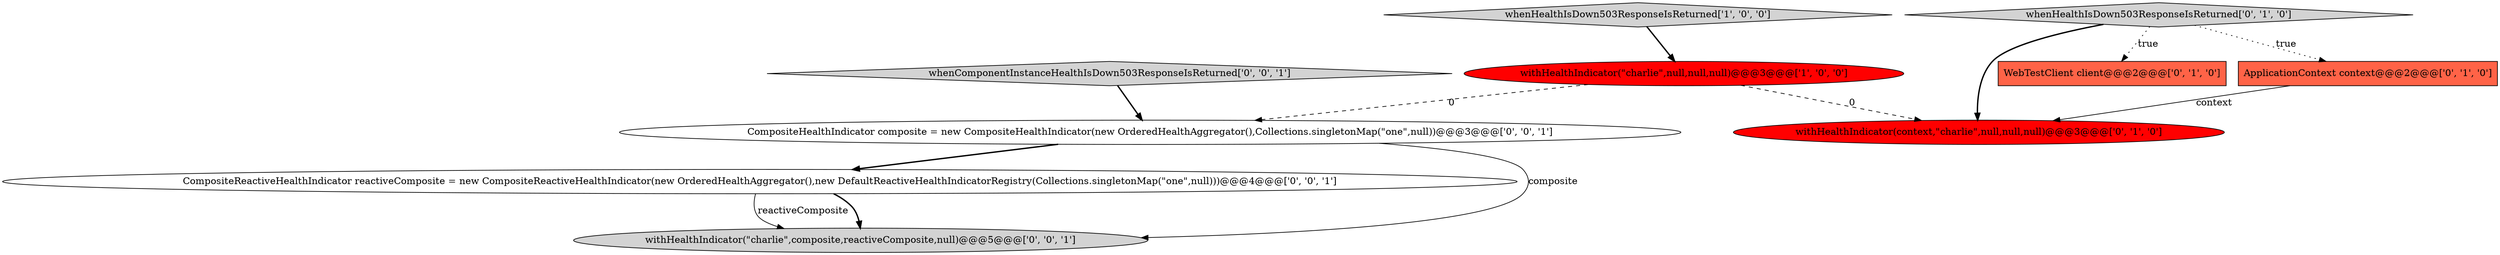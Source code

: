 digraph {
1 [style = filled, label = "withHealthIndicator(\"charlie\",null,null,null)@@@3@@@['1', '0', '0']", fillcolor = red, shape = ellipse image = "AAA1AAABBB1BBB"];
8 [style = filled, label = "withHealthIndicator(\"charlie\",composite,reactiveComposite,null)@@@5@@@['0', '0', '1']", fillcolor = lightgray, shape = ellipse image = "AAA0AAABBB3BBB"];
2 [style = filled, label = "whenHealthIsDown503ResponseIsReturned['0', '1', '0']", fillcolor = lightgray, shape = diamond image = "AAA0AAABBB2BBB"];
7 [style = filled, label = "CompositeReactiveHealthIndicator reactiveComposite = new CompositeReactiveHealthIndicator(new OrderedHealthAggregator(),new DefaultReactiveHealthIndicatorRegistry(Collections.singletonMap(\"one\",null)))@@@4@@@['0', '0', '1']", fillcolor = white, shape = ellipse image = "AAA0AAABBB3BBB"];
6 [style = filled, label = "CompositeHealthIndicator composite = new CompositeHealthIndicator(new OrderedHealthAggregator(),Collections.singletonMap(\"one\",null))@@@3@@@['0', '0', '1']", fillcolor = white, shape = ellipse image = "AAA0AAABBB3BBB"];
3 [style = filled, label = "withHealthIndicator(context,\"charlie\",null,null,null)@@@3@@@['0', '1', '0']", fillcolor = red, shape = ellipse image = "AAA1AAABBB2BBB"];
4 [style = filled, label = "WebTestClient client@@@2@@@['0', '1', '0']", fillcolor = tomato, shape = box image = "AAA0AAABBB2BBB"];
5 [style = filled, label = "ApplicationContext context@@@2@@@['0', '1', '0']", fillcolor = tomato, shape = box image = "AAA1AAABBB2BBB"];
9 [style = filled, label = "whenComponentInstanceHealthIsDown503ResponseIsReturned['0', '0', '1']", fillcolor = lightgray, shape = diamond image = "AAA0AAABBB3BBB"];
0 [style = filled, label = "whenHealthIsDown503ResponseIsReturned['1', '0', '0']", fillcolor = lightgray, shape = diamond image = "AAA0AAABBB1BBB"];
1->3 [style = dashed, label="0"];
5->3 [style = solid, label="context"];
6->7 [style = bold, label=""];
6->8 [style = solid, label="composite"];
2->5 [style = dotted, label="true"];
7->8 [style = bold, label=""];
1->6 [style = dashed, label="0"];
0->1 [style = bold, label=""];
7->8 [style = solid, label="reactiveComposite"];
2->3 [style = bold, label=""];
9->6 [style = bold, label=""];
2->4 [style = dotted, label="true"];
}
